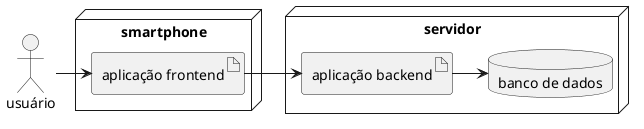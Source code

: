 @startuml

Actor usuário as user

node smartphone {
  artifact "aplicação frontend" as frontend
}

node servidor {
  artifact "aplicação backend" as backend
  database "banco de dados" as db
}
user -> frontend
frontend -> backend
backend -> db


@enduml
